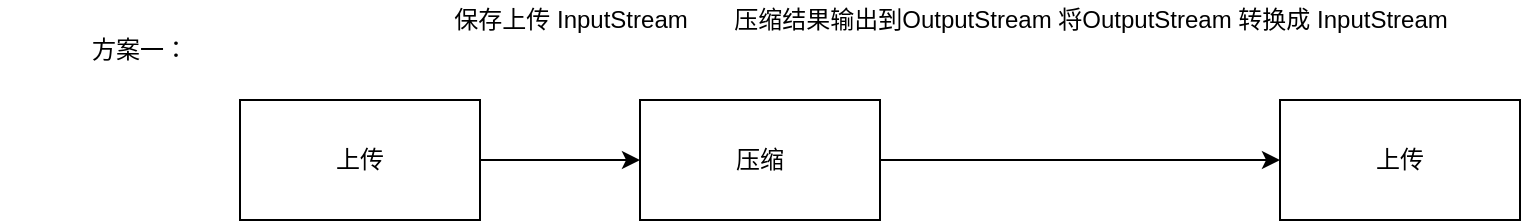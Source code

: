 <mxfile version="14.4.9" type="github">
  <diagram id="lm0JRqx36X19rVup93aN" name="Page-1">
    <mxGraphModel dx="1038" dy="624" grid="1" gridSize="10" guides="1" tooltips="1" connect="1" arrows="1" fold="1" page="1" pageScale="1" pageWidth="827" pageHeight="1169" math="0" shadow="0">
      <root>
        <mxCell id="0" />
        <mxCell id="1" parent="0" />
        <mxCell id="6kS1YuTWA6uwa1GxKUVs-3" value="" style="edgeStyle=orthogonalEdgeStyle;rounded=0;orthogonalLoop=1;jettySize=auto;html=1;" edge="1" parent="1" source="6kS1YuTWA6uwa1GxKUVs-1" target="6kS1YuTWA6uwa1GxKUVs-2">
          <mxGeometry relative="1" as="geometry" />
        </mxCell>
        <mxCell id="6kS1YuTWA6uwa1GxKUVs-1" value="上传" style="rounded=0;whiteSpace=wrap;html=1;" vertex="1" parent="1">
          <mxGeometry x="140" y="190" width="120" height="60" as="geometry" />
        </mxCell>
        <mxCell id="6kS1YuTWA6uwa1GxKUVs-5" value="" style="edgeStyle=orthogonalEdgeStyle;rounded=0;orthogonalLoop=1;jettySize=auto;html=1;" edge="1" parent="1" source="6kS1YuTWA6uwa1GxKUVs-2" target="6kS1YuTWA6uwa1GxKUVs-4">
          <mxGeometry relative="1" as="geometry" />
        </mxCell>
        <mxCell id="6kS1YuTWA6uwa1GxKUVs-2" value="压缩" style="rounded=0;whiteSpace=wrap;html=1;" vertex="1" parent="1">
          <mxGeometry x="340" y="190" width="120" height="60" as="geometry" />
        </mxCell>
        <mxCell id="6kS1YuTWA6uwa1GxKUVs-4" value="上传" style="rounded=0;whiteSpace=wrap;html=1;" vertex="1" parent="1">
          <mxGeometry x="660" y="190" width="120" height="60" as="geometry" />
        </mxCell>
        <mxCell id="6kS1YuTWA6uwa1GxKUVs-6" value="方案一：" style="text;html=1;strokeColor=none;fillColor=none;align=center;verticalAlign=middle;whiteSpace=wrap;rounded=0;" vertex="1" parent="1">
          <mxGeometry x="20" y="150" width="140" height="30" as="geometry" />
        </mxCell>
        <mxCell id="6kS1YuTWA6uwa1GxKUVs-7" value="保存上传 InputStream" style="text;html=1;align=center;verticalAlign=middle;resizable=0;points=[];autosize=1;" vertex="1" parent="1">
          <mxGeometry x="240" y="140" width="130" height="20" as="geometry" />
        </mxCell>
        <mxCell id="6kS1YuTWA6uwa1GxKUVs-8" value="压缩结果输出到OutputStream 将OutputStream 转换成 InputStream" style="text;html=1;align=center;verticalAlign=middle;resizable=0;points=[];autosize=1;" vertex="1" parent="1">
          <mxGeometry x="380" y="140" width="370" height="20" as="geometry" />
        </mxCell>
      </root>
    </mxGraphModel>
  </diagram>
</mxfile>
